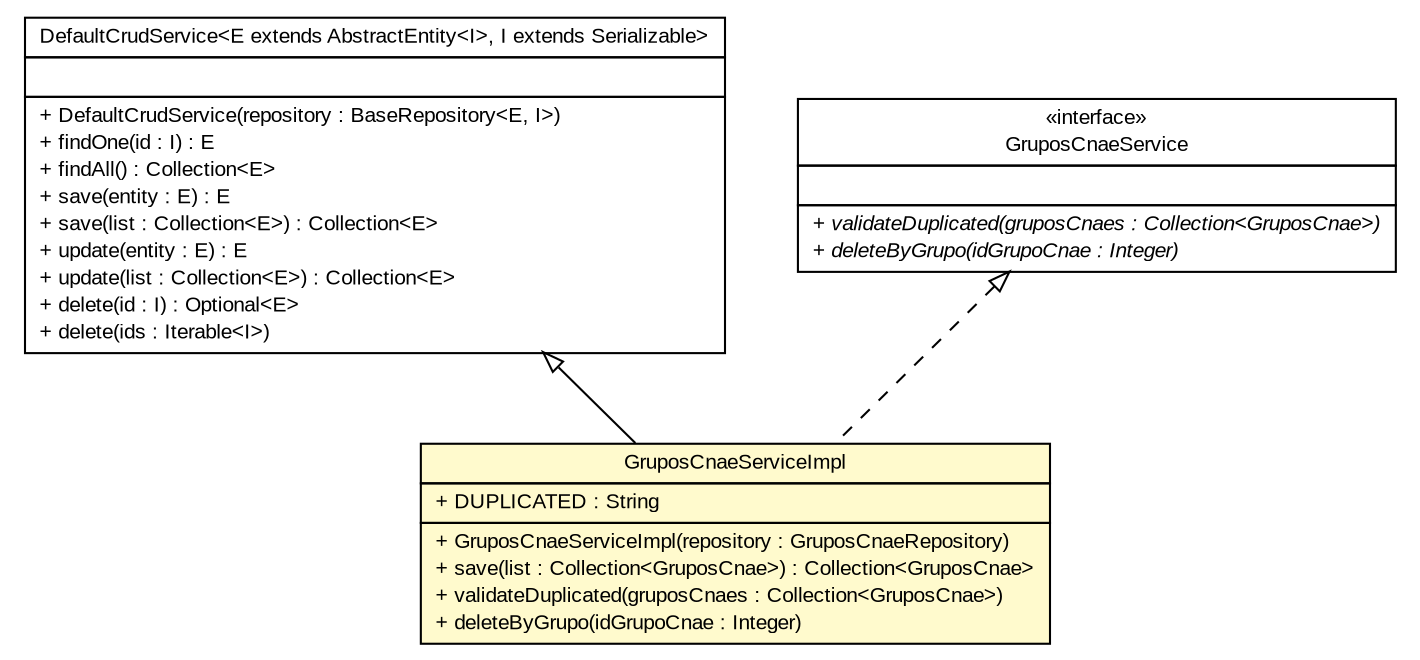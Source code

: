 #!/usr/local/bin/dot
#
# Class diagram 
# Generated by UMLGraph version R5_6 (http://www.umlgraph.org/)
#

digraph G {
	edge [fontname="arial",fontsize=10,labelfontname="arial",labelfontsize=10];
	node [fontname="arial",fontsize=10,shape=plaintext];
	nodesep=0.25;
	ranksep=0.5;
	// br.gov.to.sefaz.business.service.impl.DefaultCrudService<E extends br.gov.to.sefaz.persistence.entity.AbstractEntity<I>, I extends java.io.Serializable>
	c441707 [label=<<table title="br.gov.to.sefaz.business.service.impl.DefaultCrudService" border="0" cellborder="1" cellspacing="0" cellpadding="2" port="p" href="../../../../../business/service/impl/DefaultCrudService.html">
		<tr><td><table border="0" cellspacing="0" cellpadding="1">
<tr><td align="center" balign="center"> DefaultCrudService&lt;E extends AbstractEntity&lt;I&gt;, I extends Serializable&gt; </td></tr>
		</table></td></tr>
		<tr><td><table border="0" cellspacing="0" cellpadding="1">
<tr><td align="left" balign="left">  </td></tr>
		</table></td></tr>
		<tr><td><table border="0" cellspacing="0" cellpadding="1">
<tr><td align="left" balign="left"> + DefaultCrudService(repository : BaseRepository&lt;E, I&gt;) </td></tr>
<tr><td align="left" balign="left"> + findOne(id : I) : E </td></tr>
<tr><td align="left" balign="left"> + findAll() : Collection&lt;E&gt; </td></tr>
<tr><td align="left" balign="left"> + save(entity : E) : E </td></tr>
<tr><td align="left" balign="left"> + save(list : Collection&lt;E&gt;) : Collection&lt;E&gt; </td></tr>
<tr><td align="left" balign="left"> + update(entity : E) : E </td></tr>
<tr><td align="left" balign="left"> + update(list : Collection&lt;E&gt;) : Collection&lt;E&gt; </td></tr>
<tr><td align="left" balign="left"> + delete(id : I) : Optional&lt;E&gt; </td></tr>
<tr><td align="left" balign="left"> + delete(ids : Iterable&lt;I&gt;) </td></tr>
		</table></td></tr>
		</table>>, URL="../../../../../business/service/impl/DefaultCrudService.html", fontname="arial", fontcolor="black", fontsize=10.0];
	// br.gov.to.sefaz.arr.parametros.business.service.GruposCnaeService
	c442073 [label=<<table title="br.gov.to.sefaz.arr.parametros.business.service.GruposCnaeService" border="0" cellborder="1" cellspacing="0" cellpadding="2" port="p" href="../GruposCnaeService.html">
		<tr><td><table border="0" cellspacing="0" cellpadding="1">
<tr><td align="center" balign="center"> &#171;interface&#187; </td></tr>
<tr><td align="center" balign="center"> GruposCnaeService </td></tr>
		</table></td></tr>
		<tr><td><table border="0" cellspacing="0" cellpadding="1">
<tr><td align="left" balign="left">  </td></tr>
		</table></td></tr>
		<tr><td><table border="0" cellspacing="0" cellpadding="1">
<tr><td align="left" balign="left"><font face="arial italic" point-size="10.0"> + validateDuplicated(gruposCnaes : Collection&lt;GruposCnae&gt;) </font></td></tr>
<tr><td align="left" balign="left"><font face="arial italic" point-size="10.0"> + deleteByGrupo(idGrupoCnae : Integer) </font></td></tr>
		</table></td></tr>
		</table>>, URL="../GruposCnaeService.html", fontname="arial", fontcolor="black", fontsize=10.0];
	// br.gov.to.sefaz.arr.parametros.business.service.impl.GruposCnaeServiceImpl
	c442100 [label=<<table title="br.gov.to.sefaz.arr.parametros.business.service.impl.GruposCnaeServiceImpl" border="0" cellborder="1" cellspacing="0" cellpadding="2" port="p" bgcolor="lemonChiffon" href="./GruposCnaeServiceImpl.html">
		<tr><td><table border="0" cellspacing="0" cellpadding="1">
<tr><td align="center" balign="center"> GruposCnaeServiceImpl </td></tr>
		</table></td></tr>
		<tr><td><table border="0" cellspacing="0" cellpadding="1">
<tr><td align="left" balign="left"> + DUPLICATED : String </td></tr>
		</table></td></tr>
		<tr><td><table border="0" cellspacing="0" cellpadding="1">
<tr><td align="left" balign="left"> + GruposCnaeServiceImpl(repository : GruposCnaeRepository) </td></tr>
<tr><td align="left" balign="left"> + save(list : Collection&lt;GruposCnae&gt;) : Collection&lt;GruposCnae&gt; </td></tr>
<tr><td align="left" balign="left"> + validateDuplicated(gruposCnaes : Collection&lt;GruposCnae&gt;) </td></tr>
<tr><td align="left" balign="left"> + deleteByGrupo(idGrupoCnae : Integer) </td></tr>
		</table></td></tr>
		</table>>, URL="./GruposCnaeServiceImpl.html", fontname="arial", fontcolor="black", fontsize=10.0];
	//br.gov.to.sefaz.arr.parametros.business.service.impl.GruposCnaeServiceImpl extends br.gov.to.sefaz.business.service.impl.DefaultCrudService<br.gov.to.sefaz.arr.persistence.entity.GruposCnae, br.gov.to.sefaz.arr.persistence.entity.GruposCnaePK>
	c441707:p -> c442100:p [dir=back,arrowtail=empty];
	//br.gov.to.sefaz.arr.parametros.business.service.impl.GruposCnaeServiceImpl implements br.gov.to.sefaz.arr.parametros.business.service.GruposCnaeService
	c442073:p -> c442100:p [dir=back,arrowtail=empty,style=dashed];
}

